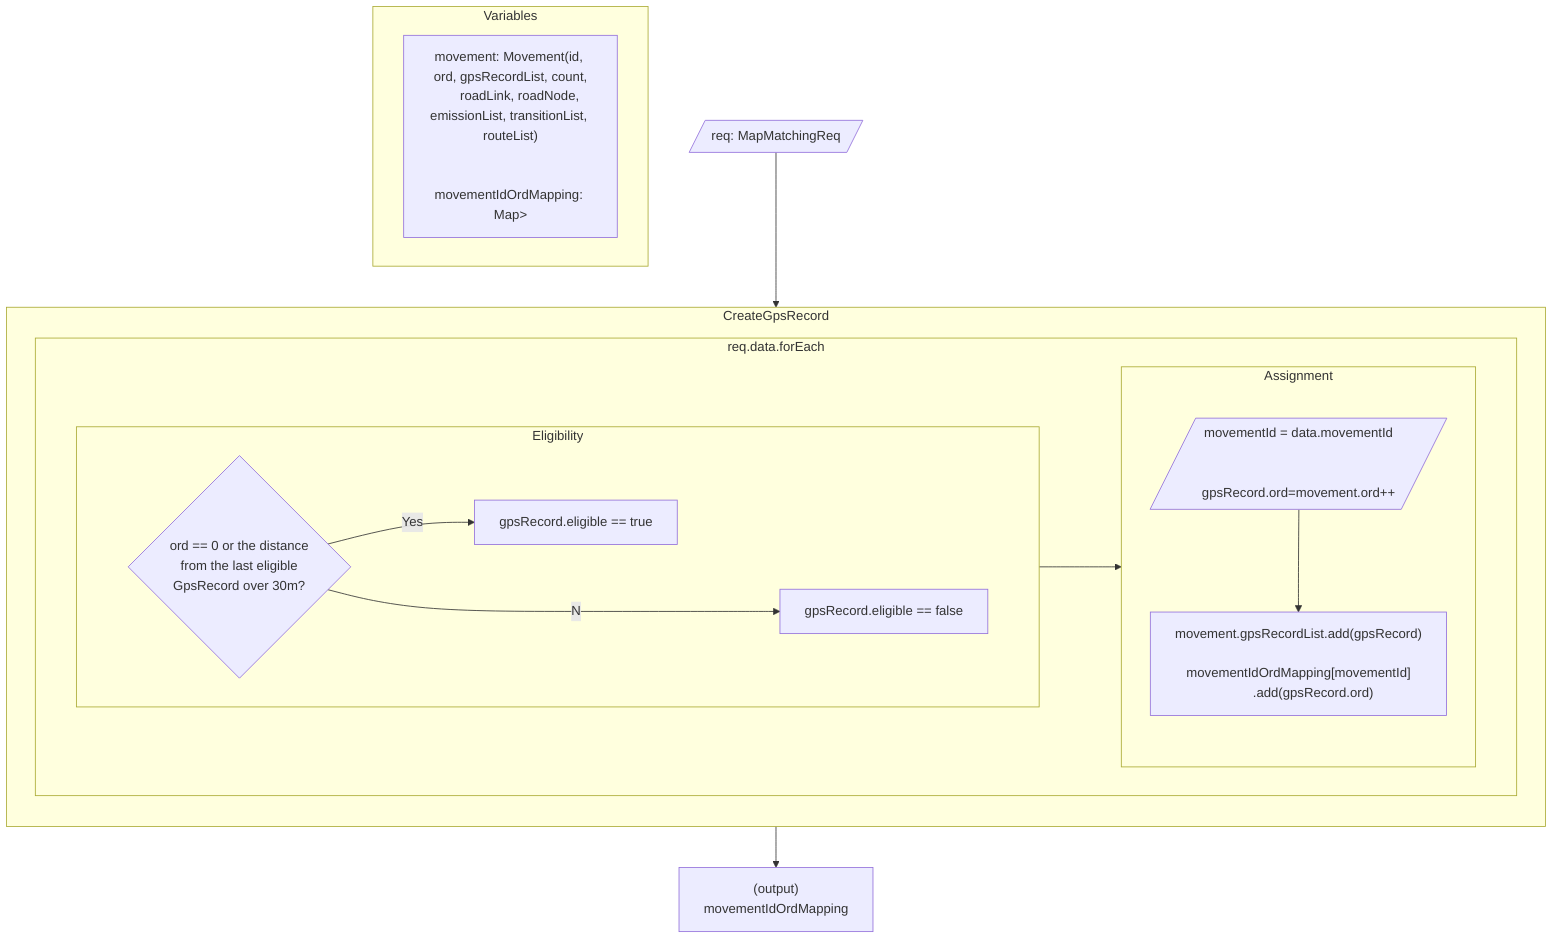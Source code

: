 flowchart TD
	Input[/req: MapMatchingReq/]
  Output["
    (output)
    movementIdOrdMapping
  "]

  subgraph CreateGpsRecord
    direction TB

    subgraph req.data.forEach
    direction LR
    subgraph Eligibility
      direction LR
      E1{"
        ord == 0 or the distance 
        from the last eligible 
        GpsRecord over 30m?
      "} 
			ET[gpsRecord.eligible == true]
			EF[gpsRecord.eligible == false]

			E1 --Yes--> ET
			E1 --No--> EF
    end
    
    subgraph Assignment
      direction TB
      Ord[/"
        movementId = data.movementId

        gpsRecord.ord=movement.ord++
      "/]
      Add["
        movement.gpsRecordList.add(gpsRecord)
        movementIdOrdMapping[movementId]
        .add(gpsRecord.ord)
      "]

      Ord --> Add

    end

    Eligibility --> Assignment

  end
  end

  subgraph Variables
    Movement["
      movement: Movement(id, ord, gpsRecordList, count,
      roadLink, roadNode, emissionList, transitionList, routeList)
      
      movementIdOrdMapping: Map<String, List<Int>>
    "] 
  end

Input --> CreateGpsRecord --> Output